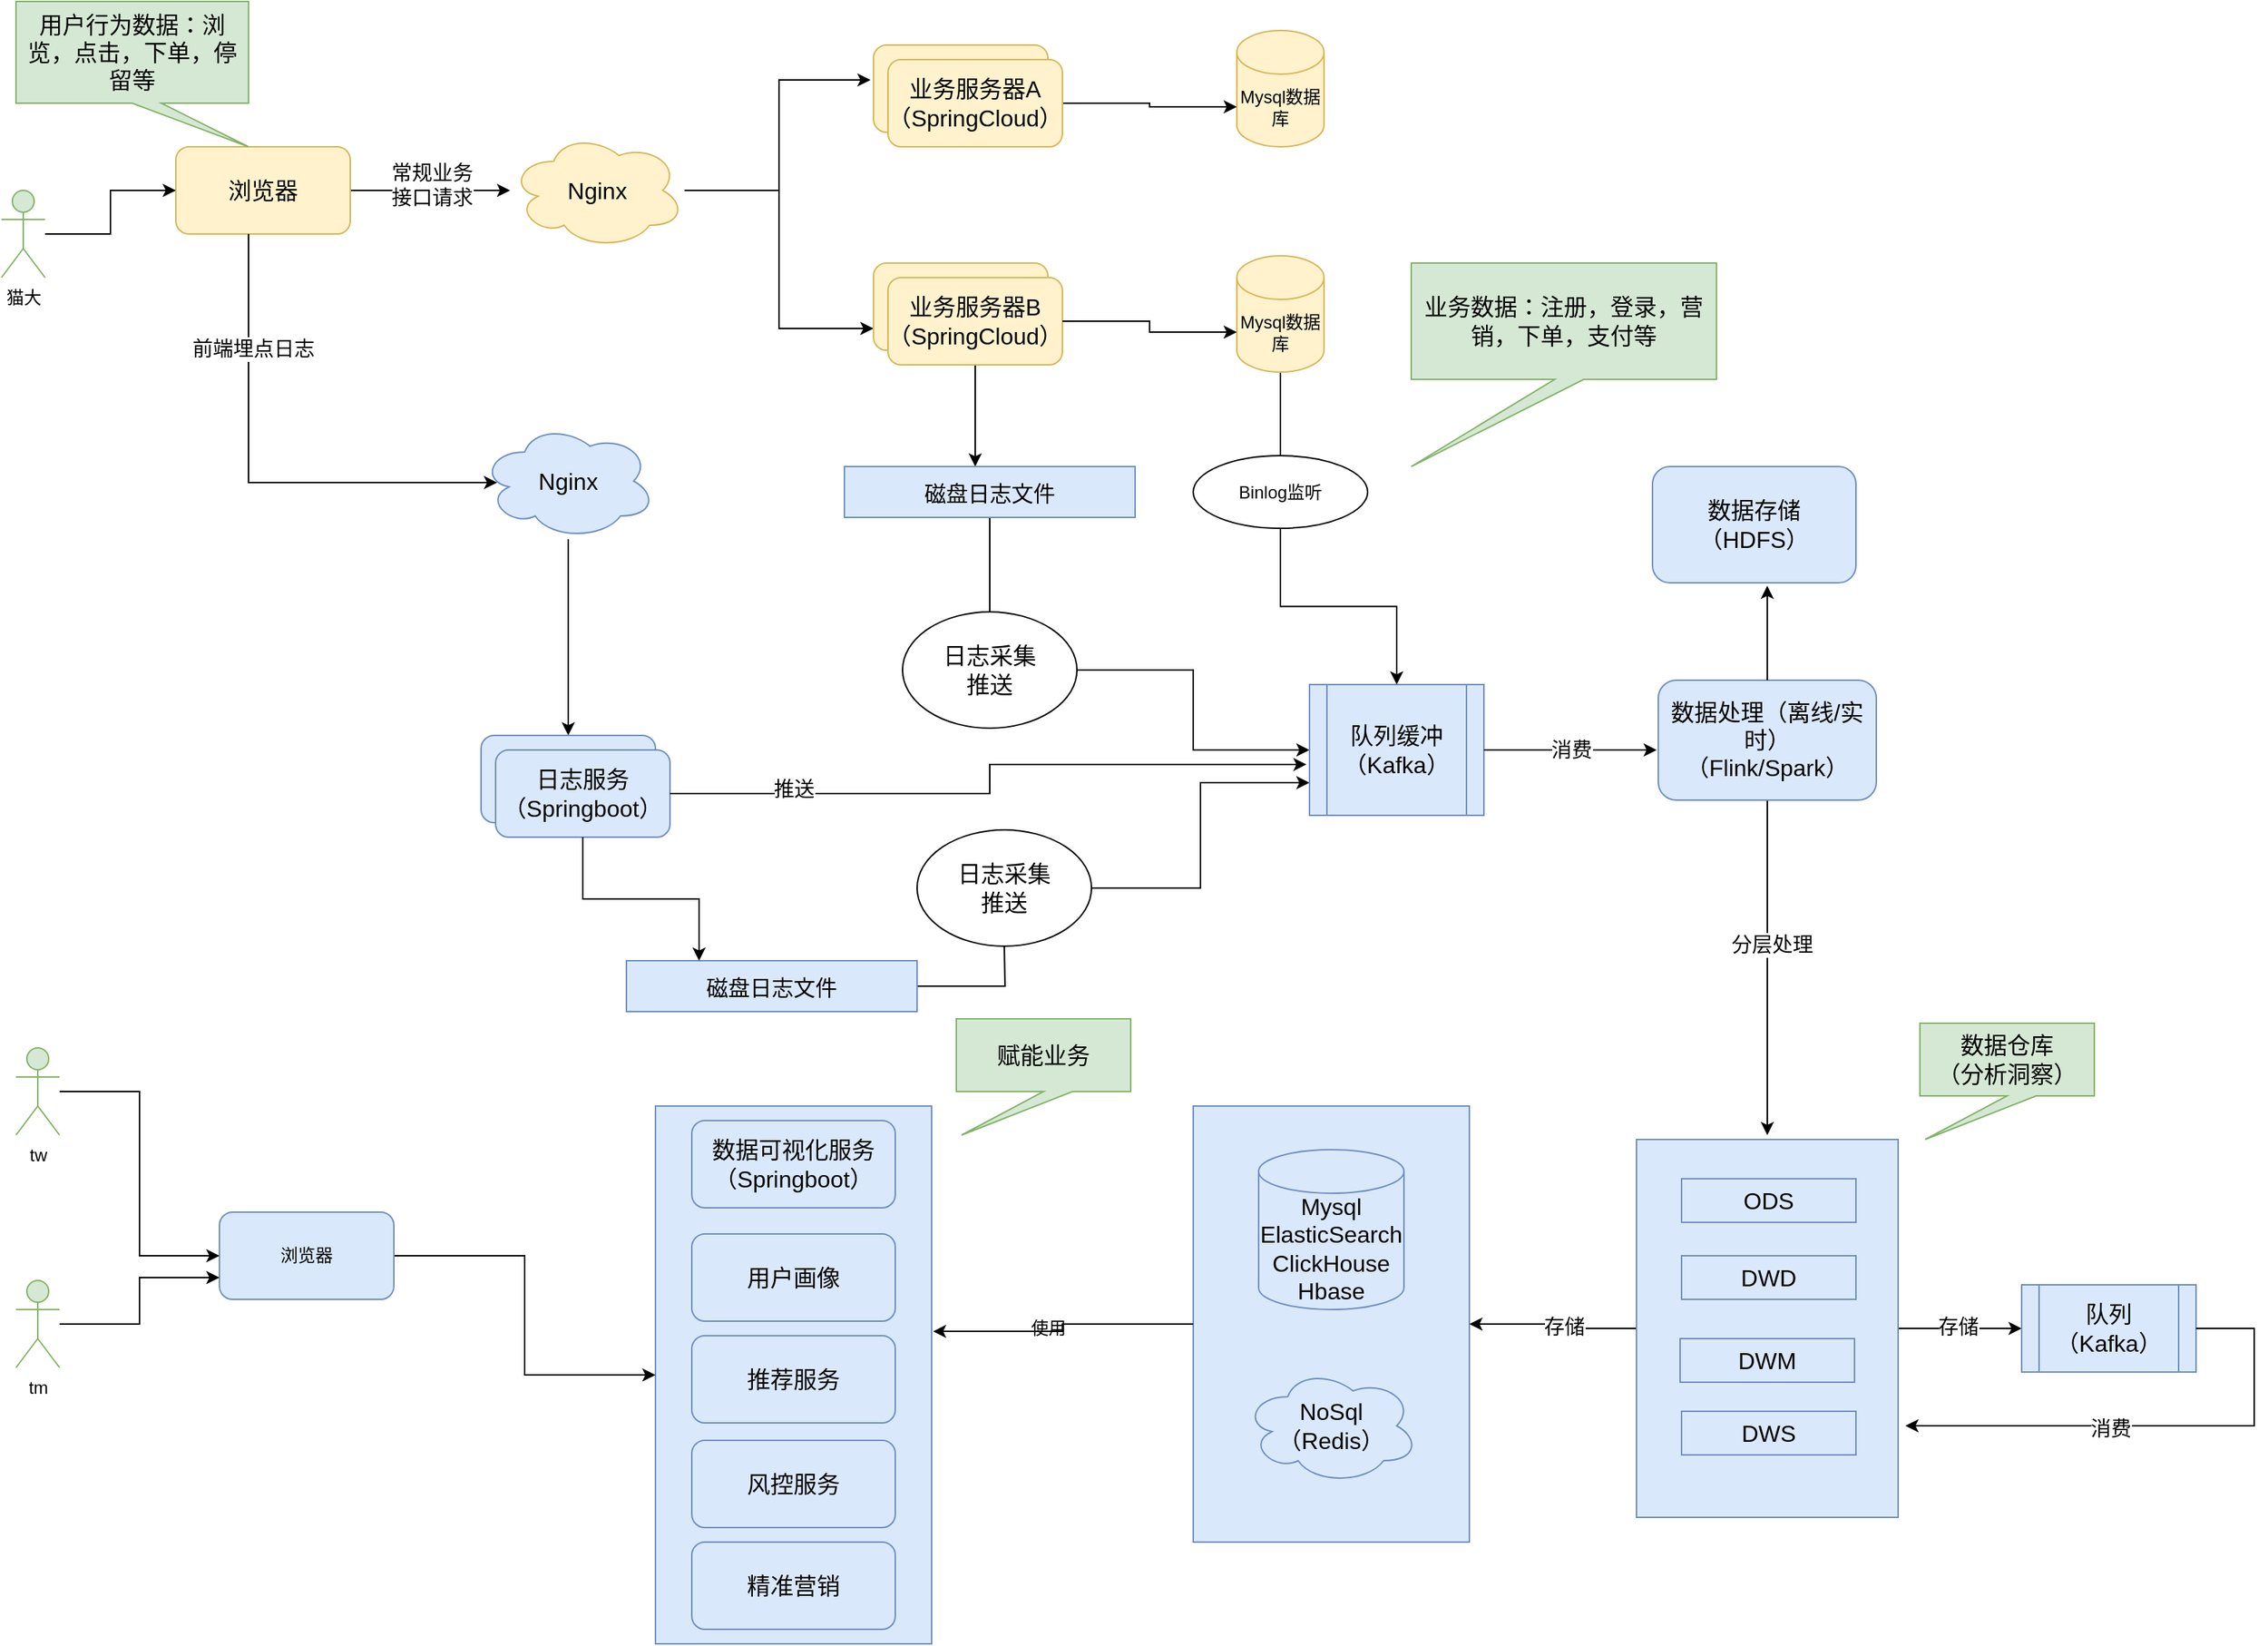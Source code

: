 <mxfile version="24.9.2">
  <diagram name="第 1 页" id="Bx0H68gc-shff_Ud0vV9">
    <mxGraphModel dx="2049" dy="1066" grid="1" gridSize="10" guides="1" tooltips="1" connect="1" arrows="1" fold="1" page="1" pageScale="1" pageWidth="827" pageHeight="1169" math="0" shadow="0">
      <root>
        <mxCell id="0" />
        <mxCell id="1" parent="0" />
        <mxCell id="v6vCpeJF_FBUwYWR2NFN-11" style="edgeStyle=orthogonalEdgeStyle;rounded=0;orthogonalLoop=1;jettySize=auto;html=1;" edge="1" parent="1" source="v6vCpeJF_FBUwYWR2NFN-1" target="v6vCpeJF_FBUwYWR2NFN-10">
          <mxGeometry relative="1" as="geometry" />
        </mxCell>
        <mxCell id="v6vCpeJF_FBUwYWR2NFN-12" value="常规业务&lt;div&gt;接口请求&lt;/div&gt;" style="edgeLabel;html=1;align=center;verticalAlign=middle;resizable=0;points=[];fontSize=14;" vertex="1" connectable="0" parent="v6vCpeJF_FBUwYWR2NFN-11">
          <mxGeometry x="0.018" y="4" relative="1" as="geometry">
            <mxPoint as="offset" />
          </mxGeometry>
        </mxCell>
        <mxCell id="v6vCpeJF_FBUwYWR2NFN-1" value="浏览器" style="rounded=1;whiteSpace=wrap;html=1;fillColor=#fff2cc;strokeColor=#d6b656;fontSize=16;" vertex="1" parent="1">
          <mxGeometry x="170" y="110" width="120" height="60" as="geometry" />
        </mxCell>
        <mxCell id="v6vCpeJF_FBUwYWR2NFN-2" value="用户行为数据：浏览，点击，下单，停留等" style="shape=callout;whiteSpace=wrap;html=1;perimeter=calloutPerimeter;position2=1;fillColor=#d5e8d4;strokeColor=#82b366;fontSize=16;" vertex="1" parent="1">
          <mxGeometry x="60" y="10" width="160" height="100" as="geometry" />
        </mxCell>
        <mxCell id="v6vCpeJF_FBUwYWR2NFN-9" style="edgeStyle=orthogonalEdgeStyle;rounded=0;orthogonalLoop=1;jettySize=auto;html=1;" edge="1" parent="1" source="v6vCpeJF_FBUwYWR2NFN-3" target="v6vCpeJF_FBUwYWR2NFN-1">
          <mxGeometry relative="1" as="geometry" />
        </mxCell>
        <mxCell id="v6vCpeJF_FBUwYWR2NFN-3" value="猫大" style="shape=umlActor;verticalLabelPosition=bottom;verticalAlign=top;html=1;outlineConnect=0;fillColor=#d5e8d4;strokeColor=#82b366;" vertex="1" parent="1">
          <mxGeometry x="50" y="140" width="30" height="60" as="geometry" />
        </mxCell>
        <mxCell id="v6vCpeJF_FBUwYWR2NFN-22" style="edgeStyle=orthogonalEdgeStyle;rounded=0;orthogonalLoop=1;jettySize=auto;html=1;entryX=0;entryY=0.75;entryDx=0;entryDy=0;" edge="1" parent="1" source="v6vCpeJF_FBUwYWR2NFN-10" target="v6vCpeJF_FBUwYWR2NFN-20">
          <mxGeometry relative="1" as="geometry" />
        </mxCell>
        <mxCell id="v6vCpeJF_FBUwYWR2NFN-10" value="Nginx" style="ellipse;shape=cloud;whiteSpace=wrap;html=1;fillColor=#fff2cc;strokeColor=#d6b656;fontSize=16;" vertex="1" parent="1">
          <mxGeometry x="400" y="100" width="120" height="80" as="geometry" />
        </mxCell>
        <mxCell id="v6vCpeJF_FBUwYWR2NFN-15" style="edgeStyle=orthogonalEdgeStyle;rounded=0;orthogonalLoop=1;jettySize=auto;html=1;entryX=-0.017;entryY=0.4;entryDx=0;entryDy=0;entryPerimeter=0;" edge="1" parent="1" source="v6vCpeJF_FBUwYWR2NFN-10" target="v6vCpeJF_FBUwYWR2NFN-13">
          <mxGeometry relative="1" as="geometry" />
        </mxCell>
        <mxCell id="v6vCpeJF_FBUwYWR2NFN-16" value="Mysql数据库" style="shape=cylinder3;whiteSpace=wrap;html=1;boundedLbl=1;backgroundOutline=1;size=15;fillColor=#fff2cc;strokeColor=#d6b656;" vertex="1" parent="1">
          <mxGeometry x="900" y="30" width="60" height="80" as="geometry" />
        </mxCell>
        <mxCell id="v6vCpeJF_FBUwYWR2NFN-17" style="edgeStyle=orthogonalEdgeStyle;rounded=0;orthogonalLoop=1;jettySize=auto;html=1;entryX=0;entryY=0;entryDx=0;entryDy=52.5;entryPerimeter=0;" edge="1" parent="1" source="v6vCpeJF_FBUwYWR2NFN-14" target="v6vCpeJF_FBUwYWR2NFN-16">
          <mxGeometry relative="1" as="geometry" />
        </mxCell>
        <mxCell id="v6vCpeJF_FBUwYWR2NFN-18" value="" style="group" vertex="1" connectable="0" parent="1">
          <mxGeometry x="650" y="40" width="130" height="70" as="geometry" />
        </mxCell>
        <mxCell id="v6vCpeJF_FBUwYWR2NFN-13" value="" style="rounded=1;whiteSpace=wrap;html=1;fillColor=#fff2cc;strokeColor=#d6b656;" vertex="1" parent="v6vCpeJF_FBUwYWR2NFN-18">
          <mxGeometry width="120" height="60" as="geometry" />
        </mxCell>
        <mxCell id="v6vCpeJF_FBUwYWR2NFN-14" value="业务服务器A&lt;div&gt;（SpringCloud）&lt;/div&gt;" style="rounded=1;whiteSpace=wrap;html=1;fillColor=#fff2cc;strokeColor=#d6b656;fontSize=16;" vertex="1" parent="v6vCpeJF_FBUwYWR2NFN-18">
          <mxGeometry x="10" y="10" width="120" height="60" as="geometry" />
        </mxCell>
        <mxCell id="v6vCpeJF_FBUwYWR2NFN-19" value="" style="group" vertex="1" connectable="0" parent="1">
          <mxGeometry x="650" y="190" width="130" height="70" as="geometry" />
        </mxCell>
        <mxCell id="v6vCpeJF_FBUwYWR2NFN-20" value="" style="rounded=1;whiteSpace=wrap;html=1;fillColor=#fff2cc;strokeColor=#d6b656;" vertex="1" parent="v6vCpeJF_FBUwYWR2NFN-19">
          <mxGeometry width="120" height="60" as="geometry" />
        </mxCell>
        <mxCell id="v6vCpeJF_FBUwYWR2NFN-38" style="edgeStyle=orthogonalEdgeStyle;rounded=0;orthogonalLoop=1;jettySize=auto;html=1;" edge="1" parent="v6vCpeJF_FBUwYWR2NFN-19" source="v6vCpeJF_FBUwYWR2NFN-21">
          <mxGeometry relative="1" as="geometry">
            <mxPoint x="70" y="140" as="targetPoint" />
          </mxGeometry>
        </mxCell>
        <mxCell id="v6vCpeJF_FBUwYWR2NFN-21" value="业务服务器B&lt;div&gt;（SpringCloud）&lt;/div&gt;" style="rounded=1;whiteSpace=wrap;html=1;fillColor=#fff2cc;strokeColor=#d6b656;fontSize=16;" vertex="1" parent="v6vCpeJF_FBUwYWR2NFN-19">
          <mxGeometry x="10" y="10" width="120" height="60" as="geometry" />
        </mxCell>
        <mxCell id="v6vCpeJF_FBUwYWR2NFN-53" style="edgeStyle=orthogonalEdgeStyle;rounded=0;orthogonalLoop=1;jettySize=auto;html=1;entryX=0.5;entryY=0;entryDx=0;entryDy=0;endArrow=none;endFill=0;" edge="1" parent="1" source="v6vCpeJF_FBUwYWR2NFN-23" target="v6vCpeJF_FBUwYWR2NFN-52">
          <mxGeometry relative="1" as="geometry" />
        </mxCell>
        <mxCell id="v6vCpeJF_FBUwYWR2NFN-23" value="Mysql数据库" style="shape=cylinder3;whiteSpace=wrap;html=1;boundedLbl=1;backgroundOutline=1;size=15;fillColor=#fff2cc;strokeColor=#d6b656;" vertex="1" parent="1">
          <mxGeometry x="900" y="185" width="60" height="80" as="geometry" />
        </mxCell>
        <mxCell id="v6vCpeJF_FBUwYWR2NFN-24" style="edgeStyle=orthogonalEdgeStyle;rounded=0;orthogonalLoop=1;jettySize=auto;html=1;entryX=0;entryY=0;entryDx=0;entryDy=52.5;entryPerimeter=0;" edge="1" parent="1" source="v6vCpeJF_FBUwYWR2NFN-21" target="v6vCpeJF_FBUwYWR2NFN-23">
          <mxGeometry relative="1" as="geometry" />
        </mxCell>
        <mxCell id="v6vCpeJF_FBUwYWR2NFN-33" style="edgeStyle=orthogonalEdgeStyle;rounded=0;orthogonalLoop=1;jettySize=auto;html=1;entryX=0.5;entryY=0;entryDx=0;entryDy=0;" edge="1" parent="1" source="v6vCpeJF_FBUwYWR2NFN-25" target="v6vCpeJF_FBUwYWR2NFN-31">
          <mxGeometry relative="1" as="geometry" />
        </mxCell>
        <mxCell id="v6vCpeJF_FBUwYWR2NFN-25" value="Nginx" style="ellipse;shape=cloud;whiteSpace=wrap;html=1;fillColor=#dae8fc;strokeColor=#6c8ebf;fontSize=16;" vertex="1" parent="1">
          <mxGeometry x="380" y="300" width="120" height="80" as="geometry" />
        </mxCell>
        <mxCell id="v6vCpeJF_FBUwYWR2NFN-28" style="edgeStyle=orthogonalEdgeStyle;rounded=0;orthogonalLoop=1;jettySize=auto;html=1;entryX=0.092;entryY=0.513;entryDx=0;entryDy=0;entryPerimeter=0;" edge="1" parent="1" source="v6vCpeJF_FBUwYWR2NFN-1" target="v6vCpeJF_FBUwYWR2NFN-25">
          <mxGeometry relative="1" as="geometry">
            <Array as="points">
              <mxPoint x="220" y="341" />
            </Array>
          </mxGeometry>
        </mxCell>
        <mxCell id="v6vCpeJF_FBUwYWR2NFN-29" value="前端埋点日志" style="edgeLabel;html=1;align=center;verticalAlign=middle;resizable=0;points=[];fontSize=14;" vertex="1" connectable="0" parent="v6vCpeJF_FBUwYWR2NFN-28">
          <mxGeometry x="-0.538" y="3" relative="1" as="geometry">
            <mxPoint as="offset" />
          </mxGeometry>
        </mxCell>
        <mxCell id="v6vCpeJF_FBUwYWR2NFN-30" value="" style="group" vertex="1" connectable="0" parent="1">
          <mxGeometry x="380" y="515" width="130" height="70" as="geometry" />
        </mxCell>
        <mxCell id="v6vCpeJF_FBUwYWR2NFN-31" value="" style="rounded=1;whiteSpace=wrap;html=1;fillColor=#dae8fc;strokeColor=#6c8ebf;" vertex="1" parent="v6vCpeJF_FBUwYWR2NFN-30">
          <mxGeometry width="120" height="60" as="geometry" />
        </mxCell>
        <mxCell id="v6vCpeJF_FBUwYWR2NFN-32" value="日志服务&lt;div&gt;（Springboot）&lt;/div&gt;" style="rounded=1;whiteSpace=wrap;html=1;fillColor=#dae8fc;strokeColor=#6c8ebf;fontSize=16;" vertex="1" parent="v6vCpeJF_FBUwYWR2NFN-30">
          <mxGeometry x="10" y="10" width="120" height="60" as="geometry" />
        </mxCell>
        <mxCell id="v6vCpeJF_FBUwYWR2NFN-43" style="edgeStyle=orthogonalEdgeStyle;rounded=0;orthogonalLoop=1;jettySize=auto;html=1;startArrow=none;startFill=0;endArrow=none;endFill=0;" edge="1" parent="1" source="v6vCpeJF_FBUwYWR2NFN-34">
          <mxGeometry relative="1" as="geometry">
            <mxPoint x="740" y="660" as="targetPoint" />
          </mxGeometry>
        </mxCell>
        <mxCell id="v6vCpeJF_FBUwYWR2NFN-34" value="磁盘日志文件" style="rounded=0;whiteSpace=wrap;html=1;fillColor=#dae8fc;strokeColor=#6c8ebf;fontSize=15;" vertex="1" parent="1">
          <mxGeometry x="480" y="670" width="200" height="35" as="geometry" />
        </mxCell>
        <mxCell id="v6vCpeJF_FBUwYWR2NFN-36" style="edgeStyle=orthogonalEdgeStyle;rounded=0;orthogonalLoop=1;jettySize=auto;html=1;entryX=0.25;entryY=0;entryDx=0;entryDy=0;" edge="1" parent="1" source="v6vCpeJF_FBUwYWR2NFN-32" target="v6vCpeJF_FBUwYWR2NFN-34">
          <mxGeometry relative="1" as="geometry" />
        </mxCell>
        <mxCell id="v6vCpeJF_FBUwYWR2NFN-45" style="edgeStyle=orthogonalEdgeStyle;rounded=0;orthogonalLoop=1;jettySize=auto;html=1;entryX=0.5;entryY=0;entryDx=0;entryDy=0;endArrow=none;endFill=0;" edge="1" parent="1" source="v6vCpeJF_FBUwYWR2NFN-37" target="v6vCpeJF_FBUwYWR2NFN-40">
          <mxGeometry relative="1" as="geometry" />
        </mxCell>
        <mxCell id="v6vCpeJF_FBUwYWR2NFN-37" value="磁盘日志文件" style="rounded=0;whiteSpace=wrap;html=1;fillColor=#dae8fc;strokeColor=#6c8ebf;fontSize=15;" vertex="1" parent="1">
          <mxGeometry x="630" y="330" width="200" height="35" as="geometry" />
        </mxCell>
        <mxCell id="v6vCpeJF_FBUwYWR2NFN-46" style="edgeStyle=orthogonalEdgeStyle;rounded=0;orthogonalLoop=1;jettySize=auto;html=1;" edge="1" parent="1" source="v6vCpeJF_FBUwYWR2NFN-40" target="v6vCpeJF_FBUwYWR2NFN-44">
          <mxGeometry relative="1" as="geometry" />
        </mxCell>
        <mxCell id="v6vCpeJF_FBUwYWR2NFN-40" value="日志采集&lt;div&gt;推送&lt;/div&gt;" style="ellipse;whiteSpace=wrap;html=1;fontSize=16;" vertex="1" parent="1">
          <mxGeometry x="670" y="430" width="120" height="80" as="geometry" />
        </mxCell>
        <mxCell id="v6vCpeJF_FBUwYWR2NFN-47" style="edgeStyle=orthogonalEdgeStyle;rounded=0;orthogonalLoop=1;jettySize=auto;html=1;entryX=0;entryY=0.75;entryDx=0;entryDy=0;" edge="1" parent="1" source="v6vCpeJF_FBUwYWR2NFN-41" target="v6vCpeJF_FBUwYWR2NFN-44">
          <mxGeometry relative="1" as="geometry" />
        </mxCell>
        <mxCell id="v6vCpeJF_FBUwYWR2NFN-41" value="日志采集&lt;div&gt;推送&lt;/div&gt;" style="ellipse;whiteSpace=wrap;html=1;fontSize=16;" vertex="1" parent="1">
          <mxGeometry x="680" y="580" width="120" height="80" as="geometry" />
        </mxCell>
        <mxCell id="v6vCpeJF_FBUwYWR2NFN-44" value="队列缓冲&lt;div&gt;（Kafka）&lt;/div&gt;" style="shape=process;whiteSpace=wrap;html=1;backgroundOutline=1;fillColor=#dae8fc;strokeColor=#6c8ebf;fontSize=16;" vertex="1" parent="1">
          <mxGeometry x="950" y="480" width="120" height="90" as="geometry" />
        </mxCell>
        <mxCell id="v6vCpeJF_FBUwYWR2NFN-50" style="edgeStyle=orthogonalEdgeStyle;rounded=0;orthogonalLoop=1;jettySize=auto;html=1;entryX=-0.017;entryY=0.611;entryDx=0;entryDy=0;entryPerimeter=0;" edge="1" parent="1" source="v6vCpeJF_FBUwYWR2NFN-32" target="v6vCpeJF_FBUwYWR2NFN-44">
          <mxGeometry relative="1" as="geometry" />
        </mxCell>
        <mxCell id="v6vCpeJF_FBUwYWR2NFN-51" value="推送" style="edgeLabel;html=1;align=center;verticalAlign=middle;resizable=0;points=[];fontSize=14;" vertex="1" connectable="0" parent="v6vCpeJF_FBUwYWR2NFN-50">
          <mxGeometry x="-0.629" y="3" relative="1" as="geometry">
            <mxPoint as="offset" />
          </mxGeometry>
        </mxCell>
        <mxCell id="v6vCpeJF_FBUwYWR2NFN-54" value="" style="edgeStyle=orthogonalEdgeStyle;rounded=0;orthogonalLoop=1;jettySize=auto;html=1;" edge="1" parent="1" source="v6vCpeJF_FBUwYWR2NFN-52" target="v6vCpeJF_FBUwYWR2NFN-44">
          <mxGeometry relative="1" as="geometry" />
        </mxCell>
        <mxCell id="v6vCpeJF_FBUwYWR2NFN-52" value="Binlog监听" style="ellipse;whiteSpace=wrap;html=1;" vertex="1" parent="1">
          <mxGeometry x="870" y="322.5" width="120" height="50" as="geometry" />
        </mxCell>
        <mxCell id="v6vCpeJF_FBUwYWR2NFN-55" value="业务数据：注册，登录，营销，下单，支付等" style="shape=callout;whiteSpace=wrap;html=1;perimeter=calloutPerimeter;position2=0;size=60;position=0.47;fillColor=#d5e8d4;strokeColor=#82b366;fontSize=16;" vertex="1" parent="1">
          <mxGeometry x="1020" y="190" width="210" height="140" as="geometry" />
        </mxCell>
        <mxCell id="v6vCpeJF_FBUwYWR2NFN-79" style="edgeStyle=orthogonalEdgeStyle;rounded=0;orthogonalLoop=1;jettySize=auto;html=1;" edge="1" parent="1" source="v6vCpeJF_FBUwYWR2NFN-56">
          <mxGeometry relative="1" as="geometry">
            <mxPoint x="1265" y="790" as="targetPoint" />
          </mxGeometry>
        </mxCell>
        <mxCell id="v6vCpeJF_FBUwYWR2NFN-80" value="分层处理" style="edgeLabel;html=1;align=center;verticalAlign=middle;resizable=0;points=[];fontSize=14;" vertex="1" connectable="0" parent="v6vCpeJF_FBUwYWR2NFN-79">
          <mxGeometry x="-0.147" y="3" relative="1" as="geometry">
            <mxPoint y="1" as="offset" />
          </mxGeometry>
        </mxCell>
        <mxCell id="v6vCpeJF_FBUwYWR2NFN-56" value="数据处理（离线/实时）&lt;div&gt;（Flink/Spark）&lt;/div&gt;" style="rounded=1;whiteSpace=wrap;html=1;fillColor=#dae8fc;strokeColor=#6c8ebf;fontSize=16;" vertex="1" parent="1">
          <mxGeometry x="1190" y="477" width="150" height="82.5" as="geometry" />
        </mxCell>
        <mxCell id="v6vCpeJF_FBUwYWR2NFN-58" style="edgeStyle=orthogonalEdgeStyle;rounded=0;orthogonalLoop=1;jettySize=auto;html=1;entryX=-0.007;entryY=0.582;entryDx=0;entryDy=0;entryPerimeter=0;" edge="1" parent="1" source="v6vCpeJF_FBUwYWR2NFN-44" target="v6vCpeJF_FBUwYWR2NFN-56">
          <mxGeometry relative="1" as="geometry" />
        </mxCell>
        <mxCell id="v6vCpeJF_FBUwYWR2NFN-59" value="消费" style="edgeLabel;html=1;align=center;verticalAlign=middle;resizable=0;points=[];fontSize=14;" vertex="1" connectable="0" parent="v6vCpeJF_FBUwYWR2NFN-58">
          <mxGeometry x="0.009" relative="1" as="geometry">
            <mxPoint as="offset" />
          </mxGeometry>
        </mxCell>
        <mxCell id="v6vCpeJF_FBUwYWR2NFN-60" value="数据存储&lt;div&gt;（HDFS）&lt;/div&gt;" style="rounded=1;whiteSpace=wrap;html=1;fillColor=#dae8fc;strokeColor=#6c8ebf;fontSize=16;" vertex="1" parent="1">
          <mxGeometry x="1186" y="330" width="140" height="80" as="geometry" />
        </mxCell>
        <mxCell id="v6vCpeJF_FBUwYWR2NFN-61" style="edgeStyle=orthogonalEdgeStyle;rounded=0;orthogonalLoop=1;jettySize=auto;html=1;entryX=0.564;entryY=1.025;entryDx=0;entryDy=0;entryPerimeter=0;" edge="1" parent="1" source="v6vCpeJF_FBUwYWR2NFN-56" target="v6vCpeJF_FBUwYWR2NFN-60">
          <mxGeometry relative="1" as="geometry" />
        </mxCell>
        <mxCell id="v6vCpeJF_FBUwYWR2NFN-62" value="" style="whiteSpace=wrap;html=1;fillColor=#dae8fc;strokeColor=#6c8ebf;" vertex="1" parent="1">
          <mxGeometry x="500" y="770" width="190" height="370" as="geometry" />
        </mxCell>
        <mxCell id="v6vCpeJF_FBUwYWR2NFN-63" value="" style="whiteSpace=wrap;html=1;fillColor=#dae8fc;strokeColor=#6c8ebf;" vertex="1" parent="1">
          <mxGeometry x="870" y="770" width="190" height="300" as="geometry" />
        </mxCell>
        <mxCell id="v6vCpeJF_FBUwYWR2NFN-64" value="数据可视化服务&lt;div&gt;（Springboot）&lt;/div&gt;" style="rounded=1;whiteSpace=wrap;html=1;fillColor=#dae8fc;strokeColor=#6c8ebf;fontSize=16;" vertex="1" parent="1">
          <mxGeometry x="525" y="780" width="140" height="60" as="geometry" />
        </mxCell>
        <mxCell id="v6vCpeJF_FBUwYWR2NFN-65" value="用户画像" style="rounded=1;whiteSpace=wrap;html=1;fillColor=#dae8fc;strokeColor=#6c8ebf;fontSize=16;" vertex="1" parent="1">
          <mxGeometry x="525" y="858" width="140" height="60" as="geometry" />
        </mxCell>
        <mxCell id="v6vCpeJF_FBUwYWR2NFN-66" value="推荐服务" style="rounded=1;whiteSpace=wrap;html=1;fillColor=#dae8fc;strokeColor=#6c8ebf;fontSize=16;" vertex="1" parent="1">
          <mxGeometry x="525" y="928" width="140" height="60" as="geometry" />
        </mxCell>
        <mxCell id="v6vCpeJF_FBUwYWR2NFN-67" value="风控服务" style="rounded=1;whiteSpace=wrap;html=1;fillColor=#dae8fc;strokeColor=#6c8ebf;fontSize=16;" vertex="1" parent="1">
          <mxGeometry x="525" y="1000" width="140" height="60" as="geometry" />
        </mxCell>
        <mxCell id="v6vCpeJF_FBUwYWR2NFN-68" value="精准营销" style="rounded=1;whiteSpace=wrap;html=1;fillColor=#dae8fc;strokeColor=#6c8ebf;fontSize=16;" vertex="1" parent="1">
          <mxGeometry x="525" y="1070" width="140" height="60" as="geometry" />
        </mxCell>
        <mxCell id="v6vCpeJF_FBUwYWR2NFN-69" value="赋能业务" style="shape=callout;whiteSpace=wrap;html=1;perimeter=calloutPerimeter;position2=0.03;fillColor=#d5e8d4;strokeColor=#82b366;fontSize=16;" vertex="1" parent="1">
          <mxGeometry x="707" y="710" width="120" height="80" as="geometry" />
        </mxCell>
        <mxCell id="v6vCpeJF_FBUwYWR2NFN-70" value="Mysql&lt;div&gt;ElasticSearch&lt;/div&gt;&lt;div&gt;ClickHouse&lt;/div&gt;&lt;div&gt;Hbase&lt;/div&gt;" style="shape=cylinder3;whiteSpace=wrap;html=1;boundedLbl=1;backgroundOutline=1;size=15;fillColor=#dae8fc;strokeColor=#6c8ebf;fontSize=16;" vertex="1" parent="1">
          <mxGeometry x="915" y="800" width="100" height="110" as="geometry" />
        </mxCell>
        <mxCell id="v6vCpeJF_FBUwYWR2NFN-71" value="NoSql&lt;div&gt;（Redis）&lt;/div&gt;" style="ellipse;shape=cloud;whiteSpace=wrap;html=1;fillColor=#dae8fc;strokeColor=#6c8ebf;fontSize=16;" vertex="1" parent="1">
          <mxGeometry x="905" y="950" width="120" height="80" as="geometry" />
        </mxCell>
        <mxCell id="v6vCpeJF_FBUwYWR2NFN-72" style="edgeStyle=orthogonalEdgeStyle;rounded=0;orthogonalLoop=1;jettySize=auto;html=1;entryX=1.005;entryY=0.419;entryDx=0;entryDy=0;entryPerimeter=0;" edge="1" parent="1" source="v6vCpeJF_FBUwYWR2NFN-63" target="v6vCpeJF_FBUwYWR2NFN-62">
          <mxGeometry relative="1" as="geometry" />
        </mxCell>
        <mxCell id="v6vCpeJF_FBUwYWR2NFN-73" value="使用" style="text;html=1;align=center;verticalAlign=middle;resizable=0;points=[];autosize=1;strokeColor=none;fillColor=none;" vertex="1" parent="1">
          <mxGeometry x="745" y="908" width="50" height="30" as="geometry" />
        </mxCell>
        <mxCell id="v6vCpeJF_FBUwYWR2NFN-82" style="edgeStyle=orthogonalEdgeStyle;rounded=0;orthogonalLoop=1;jettySize=auto;html=1;entryX=0;entryY=0.5;entryDx=0;entryDy=0;" edge="1" parent="1" source="v6vCpeJF_FBUwYWR2NFN-74" target="v6vCpeJF_FBUwYWR2NFN-81">
          <mxGeometry relative="1" as="geometry" />
        </mxCell>
        <mxCell id="v6vCpeJF_FBUwYWR2NFN-83" value="存储" style="edgeLabel;html=1;align=center;verticalAlign=middle;resizable=0;points=[];fontSize=14;" vertex="1" connectable="0" parent="v6vCpeJF_FBUwYWR2NFN-82">
          <mxGeometry x="-0.035" y="1" relative="1" as="geometry">
            <mxPoint as="offset" />
          </mxGeometry>
        </mxCell>
        <mxCell id="v6vCpeJF_FBUwYWR2NFN-86" style="edgeStyle=orthogonalEdgeStyle;rounded=0;orthogonalLoop=1;jettySize=auto;html=1;entryX=1;entryY=0.5;entryDx=0;entryDy=0;" edge="1" parent="1" source="v6vCpeJF_FBUwYWR2NFN-74" target="v6vCpeJF_FBUwYWR2NFN-63">
          <mxGeometry relative="1" as="geometry" />
        </mxCell>
        <mxCell id="v6vCpeJF_FBUwYWR2NFN-87" value="存储" style="edgeLabel;html=1;align=center;verticalAlign=middle;resizable=0;points=[];fontSize=14;" vertex="1" connectable="0" parent="v6vCpeJF_FBUwYWR2NFN-86">
          <mxGeometry x="-0.152" y="-1" relative="1" as="geometry">
            <mxPoint as="offset" />
          </mxGeometry>
        </mxCell>
        <mxCell id="v6vCpeJF_FBUwYWR2NFN-74" value="" style="whiteSpace=wrap;html=1;fillColor=#dae8fc;strokeColor=#6c8ebf;" vertex="1" parent="1">
          <mxGeometry x="1175" y="793" width="180" height="260" as="geometry" />
        </mxCell>
        <mxCell id="v6vCpeJF_FBUwYWR2NFN-75" value="&lt;font style=&quot;font-size: 16px;&quot;&gt;ODS&lt;/font&gt;" style="rounded=0;whiteSpace=wrap;html=1;fillColor=#dae8fc;strokeColor=#6c8ebf;" vertex="1" parent="1">
          <mxGeometry x="1206" y="820" width="120" height="30" as="geometry" />
        </mxCell>
        <mxCell id="v6vCpeJF_FBUwYWR2NFN-76" value="&lt;font style=&quot;font-size: 16px;&quot;&gt;DWD&lt;/font&gt;" style="rounded=0;whiteSpace=wrap;html=1;fillColor=#dae8fc;strokeColor=#6c8ebf;" vertex="1" parent="1">
          <mxGeometry x="1206" y="873" width="120" height="30" as="geometry" />
        </mxCell>
        <mxCell id="v6vCpeJF_FBUwYWR2NFN-77" value="&lt;font style=&quot;font-size: 16px;&quot;&gt;DWM&lt;/font&gt;" style="rounded=0;whiteSpace=wrap;html=1;fillColor=#dae8fc;strokeColor=#6c8ebf;" vertex="1" parent="1">
          <mxGeometry x="1205" y="930" width="120" height="30" as="geometry" />
        </mxCell>
        <mxCell id="v6vCpeJF_FBUwYWR2NFN-78" value="&lt;font style=&quot;font-size: 16px;&quot;&gt;DWS&lt;/font&gt;" style="rounded=0;whiteSpace=wrap;html=1;fillColor=#dae8fc;strokeColor=#6c8ebf;" vertex="1" parent="1">
          <mxGeometry x="1206" y="980" width="120" height="30" as="geometry" />
        </mxCell>
        <mxCell id="v6vCpeJF_FBUwYWR2NFN-81" value="队列&lt;div&gt;（Kafka）&lt;/div&gt;" style="shape=process;whiteSpace=wrap;html=1;backgroundOutline=1;fillColor=#dae8fc;strokeColor=#6c8ebf;fontSize=16;" vertex="1" parent="1">
          <mxGeometry x="1440" y="893" width="120" height="60" as="geometry" />
        </mxCell>
        <mxCell id="v6vCpeJF_FBUwYWR2NFN-84" style="edgeStyle=orthogonalEdgeStyle;rounded=0;orthogonalLoop=1;jettySize=auto;html=1;" edge="1" parent="1" source="v6vCpeJF_FBUwYWR2NFN-81">
          <mxGeometry relative="1" as="geometry">
            <mxPoint x="1360" y="990" as="targetPoint" />
            <Array as="points">
              <mxPoint x="1600" y="923" />
              <mxPoint x="1600" y="990" />
            </Array>
          </mxGeometry>
        </mxCell>
        <mxCell id="v6vCpeJF_FBUwYWR2NFN-85" value="消费" style="edgeLabel;html=1;align=center;verticalAlign=middle;resizable=0;points=[];fontSize=14;" vertex="1" connectable="0" parent="v6vCpeJF_FBUwYWR2NFN-84">
          <mxGeometry x="0.187" y="2" relative="1" as="geometry">
            <mxPoint as="offset" />
          </mxGeometry>
        </mxCell>
        <mxCell id="v6vCpeJF_FBUwYWR2NFN-89" style="edgeStyle=orthogonalEdgeStyle;rounded=0;orthogonalLoop=1;jettySize=auto;html=1;" edge="1" parent="1" source="v6vCpeJF_FBUwYWR2NFN-88" target="v6vCpeJF_FBUwYWR2NFN-62">
          <mxGeometry relative="1" as="geometry" />
        </mxCell>
        <mxCell id="v6vCpeJF_FBUwYWR2NFN-88" value="浏览器" style="rounded=1;whiteSpace=wrap;html=1;fillColor=#dae8fc;strokeColor=#6c8ebf;" vertex="1" parent="1">
          <mxGeometry x="200" y="843" width="120" height="60" as="geometry" />
        </mxCell>
        <mxCell id="v6vCpeJF_FBUwYWR2NFN-96" style="edgeStyle=orthogonalEdgeStyle;rounded=0;orthogonalLoop=1;jettySize=auto;html=1;entryX=0;entryY=0.5;entryDx=0;entryDy=0;" edge="1" parent="1" source="v6vCpeJF_FBUwYWR2NFN-90" target="v6vCpeJF_FBUwYWR2NFN-88">
          <mxGeometry relative="1" as="geometry" />
        </mxCell>
        <mxCell id="v6vCpeJF_FBUwYWR2NFN-90" value="tw" style="shape=umlActor;verticalLabelPosition=bottom;verticalAlign=top;html=1;outlineConnect=0;fillColor=#d5e8d4;strokeColor=#82b366;" vertex="1" parent="1">
          <mxGeometry x="60" y="730" width="30" height="60" as="geometry" />
        </mxCell>
        <mxCell id="v6vCpeJF_FBUwYWR2NFN-97" style="edgeStyle=orthogonalEdgeStyle;rounded=0;orthogonalLoop=1;jettySize=auto;html=1;entryX=0;entryY=0.75;entryDx=0;entryDy=0;" edge="1" parent="1" source="v6vCpeJF_FBUwYWR2NFN-91" target="v6vCpeJF_FBUwYWR2NFN-88">
          <mxGeometry relative="1" as="geometry" />
        </mxCell>
        <mxCell id="v6vCpeJF_FBUwYWR2NFN-91" value="tm" style="shape=umlActor;verticalLabelPosition=bottom;verticalAlign=top;html=1;outlineConnect=0;fillColor=#d5e8d4;strokeColor=#82b366;" vertex="1" parent="1">
          <mxGeometry x="60" y="890" width="30" height="60" as="geometry" />
        </mxCell>
        <mxCell id="v6vCpeJF_FBUwYWR2NFN-98" value="数据仓库&lt;div&gt;（分析洞察）&lt;/div&gt;" style="shape=callout;whiteSpace=wrap;html=1;perimeter=calloutPerimeter;position2=0.03;fillColor=#d5e8d4;strokeColor=#82b366;fontSize=16;" vertex="1" parent="1">
          <mxGeometry x="1370" y="713" width="120" height="80" as="geometry" />
        </mxCell>
      </root>
    </mxGraphModel>
  </diagram>
</mxfile>
